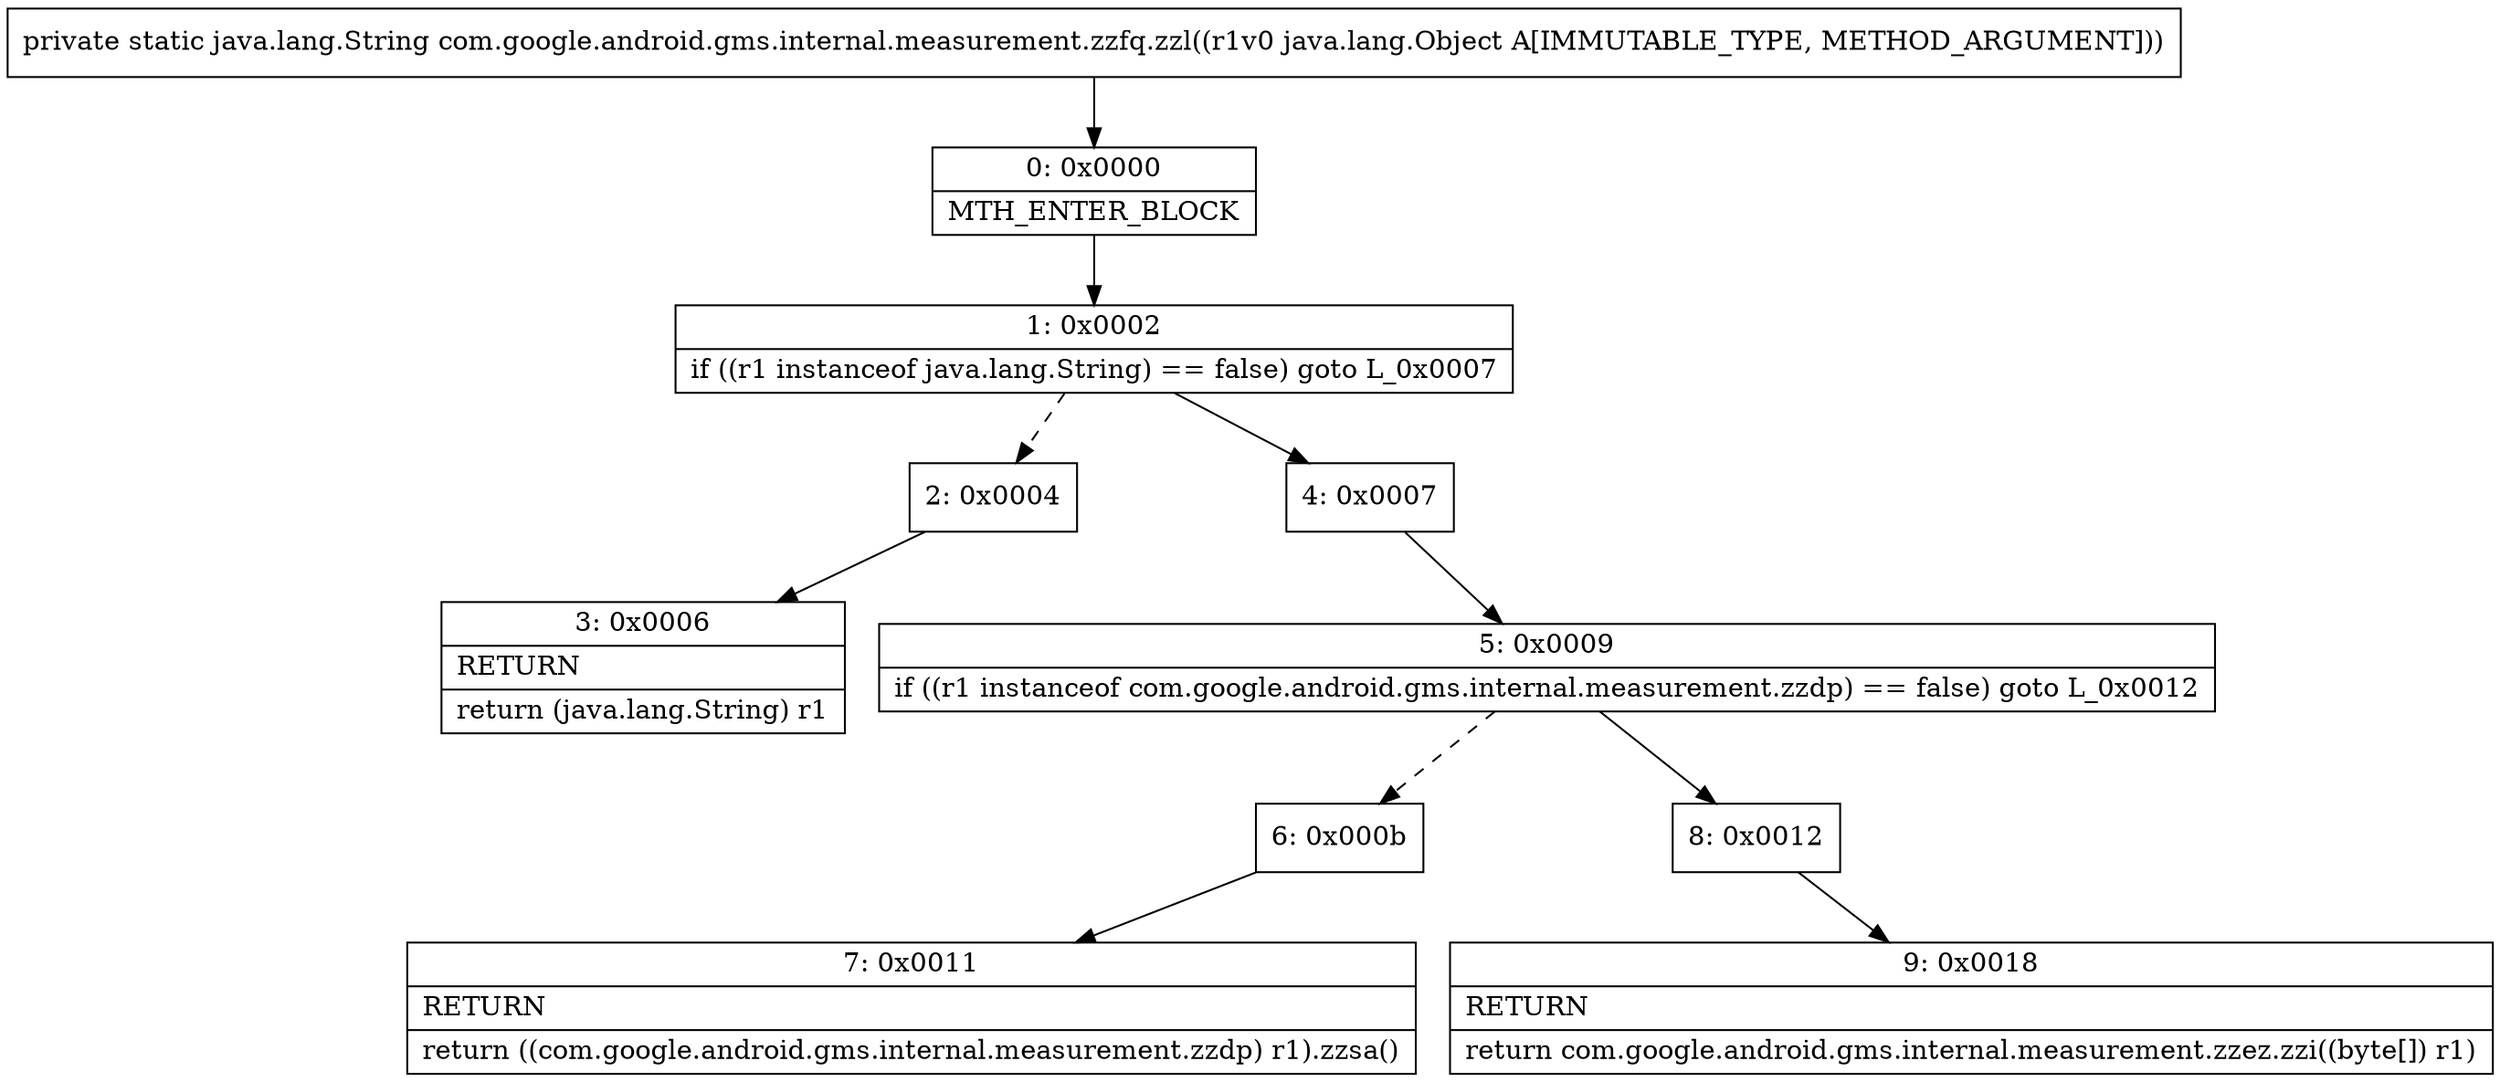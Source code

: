 digraph "CFG forcom.google.android.gms.internal.measurement.zzfq.zzl(Ljava\/lang\/Object;)Ljava\/lang\/String;" {
Node_0 [shape=record,label="{0\:\ 0x0000|MTH_ENTER_BLOCK\l}"];
Node_1 [shape=record,label="{1\:\ 0x0002|if ((r1 instanceof java.lang.String) == false) goto L_0x0007\l}"];
Node_2 [shape=record,label="{2\:\ 0x0004}"];
Node_3 [shape=record,label="{3\:\ 0x0006|RETURN\l|return (java.lang.String) r1\l}"];
Node_4 [shape=record,label="{4\:\ 0x0007}"];
Node_5 [shape=record,label="{5\:\ 0x0009|if ((r1 instanceof com.google.android.gms.internal.measurement.zzdp) == false) goto L_0x0012\l}"];
Node_6 [shape=record,label="{6\:\ 0x000b}"];
Node_7 [shape=record,label="{7\:\ 0x0011|RETURN\l|return ((com.google.android.gms.internal.measurement.zzdp) r1).zzsa()\l}"];
Node_8 [shape=record,label="{8\:\ 0x0012}"];
Node_9 [shape=record,label="{9\:\ 0x0018|RETURN\l|return com.google.android.gms.internal.measurement.zzez.zzi((byte[]) r1)\l}"];
MethodNode[shape=record,label="{private static java.lang.String com.google.android.gms.internal.measurement.zzfq.zzl((r1v0 java.lang.Object A[IMMUTABLE_TYPE, METHOD_ARGUMENT])) }"];
MethodNode -> Node_0;
Node_0 -> Node_1;
Node_1 -> Node_2[style=dashed];
Node_1 -> Node_4;
Node_2 -> Node_3;
Node_4 -> Node_5;
Node_5 -> Node_6[style=dashed];
Node_5 -> Node_8;
Node_6 -> Node_7;
Node_8 -> Node_9;
}

